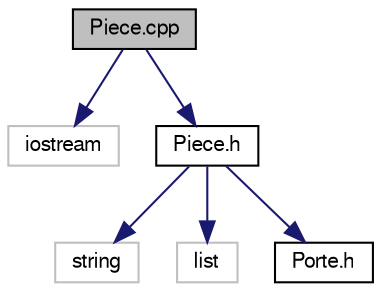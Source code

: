 digraph "Piece.cpp"
{
 // LATEX_PDF_SIZE
  edge [fontname="FreeSans",fontsize="10",labelfontname="FreeSans",labelfontsize="10"];
  node [fontname="FreeSans",fontsize="10",shape=record];
  Node1 [label="Piece.cpp",height=0.2,width=0.4,color="black", fillcolor="grey75", style="filled", fontcolor="black",tooltip="Ce fichier contient une implantation des méthodes de la classe Piece."];
  Node1 -> Node2 [color="midnightblue",fontsize="10",style="solid",fontname="FreeSans"];
  Node2 [label="iostream",height=0.2,width=0.4,color="grey75", fillcolor="white", style="filled",tooltip=" "];
  Node1 -> Node3 [color="midnightblue",fontsize="10",style="solid",fontname="FreeSans"];
  Node3 [label="Piece.h",height=0.2,width=0.4,color="black", fillcolor="white", style="filled",URL="$_piece_8h.html",tooltip="Ce fichier contient l'interface d'une pièce."];
  Node3 -> Node4 [color="midnightblue",fontsize="10",style="solid",fontname="FreeSans"];
  Node4 [label="string",height=0.2,width=0.4,color="grey75", fillcolor="white", style="filled",tooltip=" "];
  Node3 -> Node5 [color="midnightblue",fontsize="10",style="solid",fontname="FreeSans"];
  Node5 [label="list",height=0.2,width=0.4,color="grey75", fillcolor="white", style="filled",tooltip=" "];
  Node3 -> Node6 [color="midnightblue",fontsize="10",style="solid",fontname="FreeSans"];
  Node6 [label="Porte.h",height=0.2,width=0.4,color="black", fillcolor="white", style="filled",URL="$_porte_8h.html",tooltip="Ce fichier contient l'interface d'une porte."];
}
